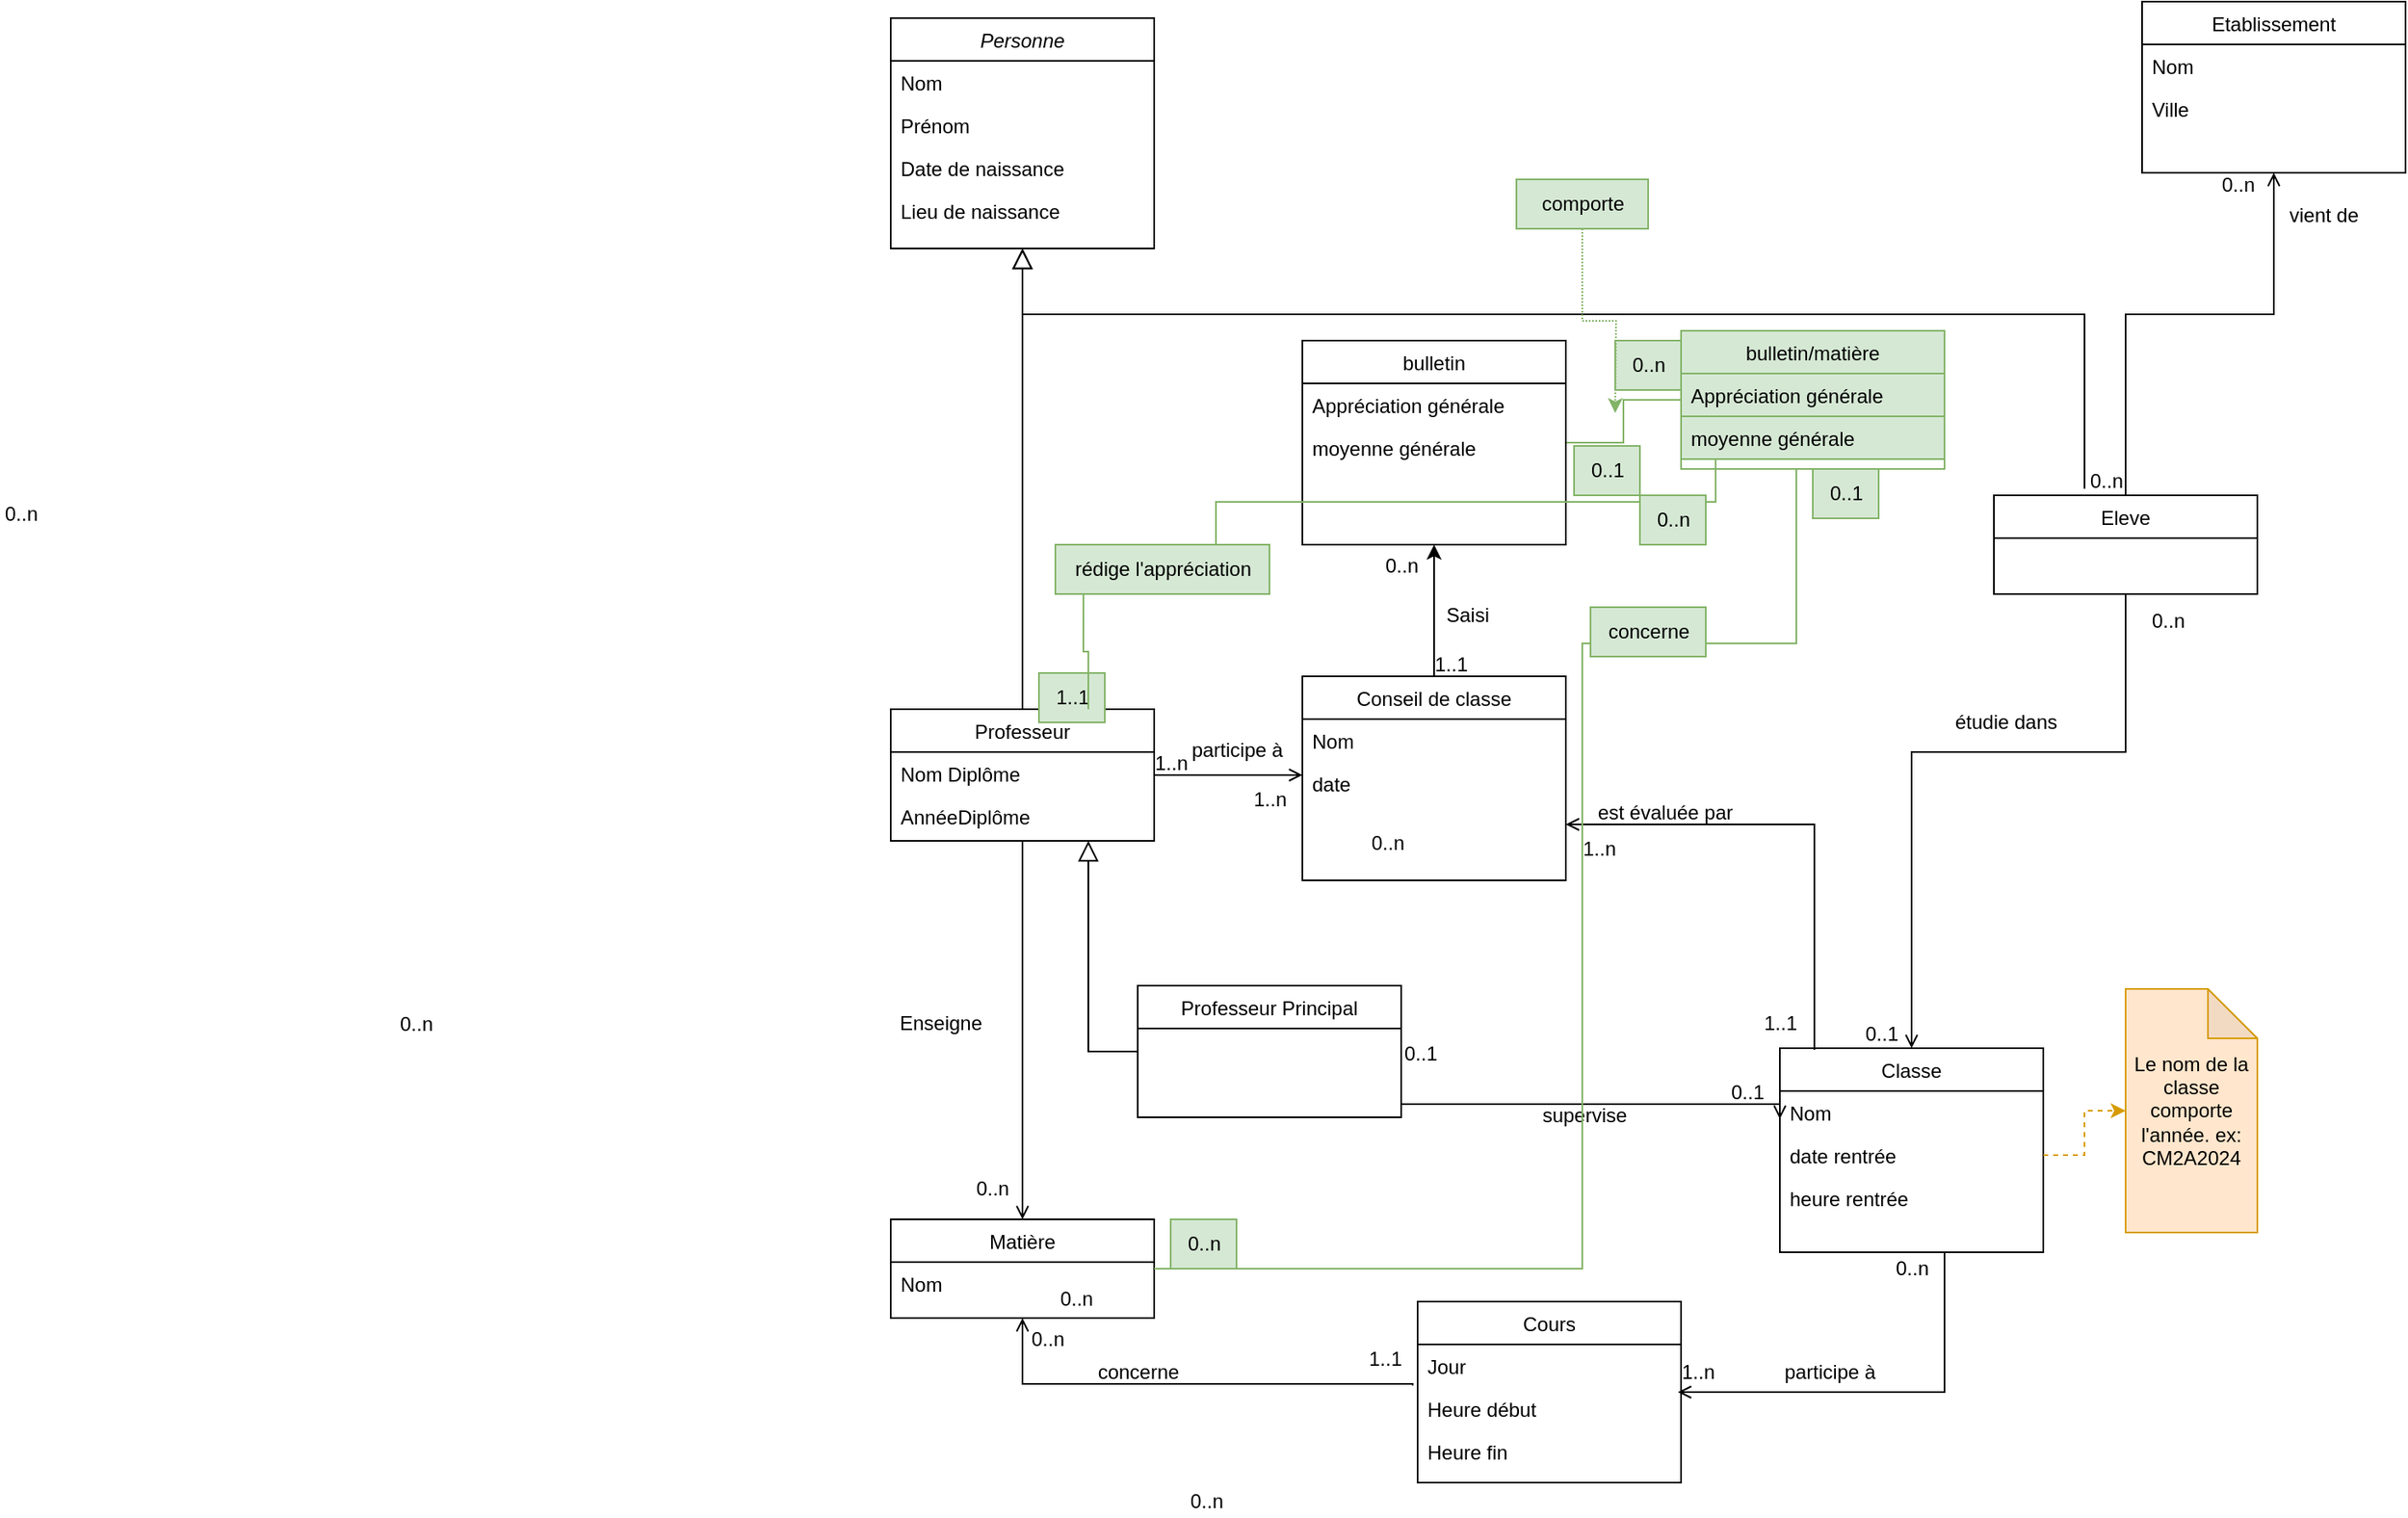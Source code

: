 <mxfile version="24.4.9" type="github">
  <diagram id="C5RBs43oDa-KdzZeNtuy" name="Page-1">
    <mxGraphModel dx="3088" dy="1887" grid="1" gridSize="10" guides="1" tooltips="1" connect="1" arrows="1" fold="1" page="1" pageScale="1" pageWidth="827" pageHeight="1169" math="0" shadow="0">
      <root>
        <mxCell id="WIyWlLk6GJQsqaUBKTNV-0" />
        <mxCell id="WIyWlLk6GJQsqaUBKTNV-1" parent="WIyWlLk6GJQsqaUBKTNV-0" />
        <mxCell id="zkfFHV4jXpPFQw0GAbJ--0" value="Personne" style="swimlane;fontStyle=2;align=center;verticalAlign=top;childLayout=stackLayout;horizontal=1;startSize=26;horizontalStack=0;resizeParent=1;resizeLast=0;collapsible=1;marginBottom=0;rounded=0;shadow=0;strokeWidth=1;" parent="WIyWlLk6GJQsqaUBKTNV-1" vertex="1">
          <mxGeometry x="-390" y="-100" width="160" height="140" as="geometry">
            <mxRectangle x="230" y="140" width="160" height="26" as="alternateBounds" />
          </mxGeometry>
        </mxCell>
        <mxCell id="zkfFHV4jXpPFQw0GAbJ--1" value="Nom" style="text;align=left;verticalAlign=top;spacingLeft=4;spacingRight=4;overflow=hidden;rotatable=0;points=[[0,0.5],[1,0.5]];portConstraint=eastwest;" parent="zkfFHV4jXpPFQw0GAbJ--0" vertex="1">
          <mxGeometry y="26" width="160" height="26" as="geometry" />
        </mxCell>
        <mxCell id="zkfFHV4jXpPFQw0GAbJ--2" value="Prénom" style="text;align=left;verticalAlign=top;spacingLeft=4;spacingRight=4;overflow=hidden;rotatable=0;points=[[0,0.5],[1,0.5]];portConstraint=eastwest;rounded=0;shadow=0;html=0;" parent="zkfFHV4jXpPFQw0GAbJ--0" vertex="1">
          <mxGeometry y="52" width="160" height="26" as="geometry" />
        </mxCell>
        <mxCell id="zkfFHV4jXpPFQw0GAbJ--3" value="Date de naissance" style="text;align=left;verticalAlign=top;spacingLeft=4;spacingRight=4;overflow=hidden;rotatable=0;points=[[0,0.5],[1,0.5]];portConstraint=eastwest;rounded=0;shadow=0;html=0;" parent="zkfFHV4jXpPFQw0GAbJ--0" vertex="1">
          <mxGeometry y="78" width="160" height="26" as="geometry" />
        </mxCell>
        <mxCell id="alwf_3piKCEME6LCT37Y-0" value="Lieu de naissance" style="text;align=left;verticalAlign=top;spacingLeft=4;spacingRight=4;overflow=hidden;rotatable=0;points=[[0,0.5],[1,0.5]];portConstraint=eastwest;rounded=0;shadow=0;html=0;" vertex="1" parent="zkfFHV4jXpPFQw0GAbJ--0">
          <mxGeometry y="104" width="160" height="26" as="geometry" />
        </mxCell>
        <mxCell id="zkfFHV4jXpPFQw0GAbJ--6" value="Eleve" style="swimlane;fontStyle=0;align=center;verticalAlign=top;childLayout=stackLayout;horizontal=1;startSize=26;horizontalStack=0;resizeParent=1;resizeLast=0;collapsible=1;marginBottom=0;rounded=0;shadow=0;strokeWidth=1;" parent="WIyWlLk6GJQsqaUBKTNV-1" vertex="1">
          <mxGeometry x="280" y="190" width="160" height="60" as="geometry">
            <mxRectangle x="130" y="380" width="160" height="26" as="alternateBounds" />
          </mxGeometry>
        </mxCell>
        <mxCell id="zkfFHV4jXpPFQw0GAbJ--12" value="" style="endArrow=block;endSize=10;endFill=0;shadow=0;strokeWidth=1;rounded=0;curved=0;edgeStyle=elbowEdgeStyle;elbow=vertical;exitX=0.344;exitY=-0.067;exitDx=0;exitDy=0;entryX=0.5;entryY=1;entryDx=0;entryDy=0;exitPerimeter=0;" parent="WIyWlLk6GJQsqaUBKTNV-1" source="zkfFHV4jXpPFQw0GAbJ--6" target="zkfFHV4jXpPFQw0GAbJ--0" edge="1">
          <mxGeometry width="160" relative="1" as="geometry">
            <mxPoint x="370" y="190" as="sourcePoint" />
            <mxPoint x="-140" y="-60" as="targetPoint" />
            <Array as="points">
              <mxPoint x="50" y="80" />
              <mxPoint x="20" y="200" />
            </Array>
          </mxGeometry>
        </mxCell>
        <mxCell id="zkfFHV4jXpPFQw0GAbJ--13" value="Professeur" style="swimlane;fontStyle=0;align=center;verticalAlign=top;childLayout=stackLayout;horizontal=1;startSize=26;horizontalStack=0;resizeParent=1;resizeLast=0;collapsible=1;marginBottom=0;rounded=0;shadow=0;strokeWidth=1;" parent="WIyWlLk6GJQsqaUBKTNV-1" vertex="1">
          <mxGeometry x="-390" y="320" width="160" height="80" as="geometry">
            <mxRectangle x="340" y="380" width="170" height="26" as="alternateBounds" />
          </mxGeometry>
        </mxCell>
        <mxCell id="zkfFHV4jXpPFQw0GAbJ--14" value="Nom Diplôme" style="text;align=left;verticalAlign=top;spacingLeft=4;spacingRight=4;overflow=hidden;rotatable=0;points=[[0,0.5],[1,0.5]];portConstraint=eastwest;" parent="zkfFHV4jXpPFQw0GAbJ--13" vertex="1">
          <mxGeometry y="26" width="160" height="26" as="geometry" />
        </mxCell>
        <mxCell id="alwf_3piKCEME6LCT37Y-14" value="AnnéeDiplôme" style="text;align=left;verticalAlign=top;spacingLeft=4;spacingRight=4;overflow=hidden;rotatable=0;points=[[0,0.5],[1,0.5]];portConstraint=eastwest;" vertex="1" parent="zkfFHV4jXpPFQw0GAbJ--13">
          <mxGeometry y="52" width="160" height="26" as="geometry" />
        </mxCell>
        <mxCell id="zkfFHV4jXpPFQw0GAbJ--16" value="" style="endArrow=block;endSize=10;endFill=0;shadow=0;strokeWidth=1;rounded=0;curved=0;edgeStyle=elbowEdgeStyle;elbow=vertical;" parent="WIyWlLk6GJQsqaUBKTNV-1" source="zkfFHV4jXpPFQw0GAbJ--13" target="zkfFHV4jXpPFQw0GAbJ--0" edge="1">
          <mxGeometry width="160" relative="1" as="geometry">
            <mxPoint x="485" y="343" as="sourcePoint" />
            <mxPoint x="585" y="241" as="targetPoint" />
          </mxGeometry>
        </mxCell>
        <mxCell id="zkfFHV4jXpPFQw0GAbJ--26" value="" style="endArrow=open;shadow=0;strokeWidth=1;rounded=0;curved=0;endFill=1;edgeStyle=elbowEdgeStyle;elbow=vertical;exitX=0.5;exitY=0;exitDx=0;exitDy=0;entryX=0.5;entryY=1;entryDx=0;entryDy=0;" parent="WIyWlLk6GJQsqaUBKTNV-1" source="zkfFHV4jXpPFQw0GAbJ--6" target="alwf_3piKCEME6LCT37Y-2" edge="1">
          <mxGeometry x="0.5" y="41" relative="1" as="geometry">
            <mxPoint x="125" y="200" as="sourcePoint" />
            <mxPoint x="115" y="124" as="targetPoint" />
            <mxPoint x="-40" y="32" as="offset" />
            <Array as="points">
              <mxPoint x="450" y="80" />
            </Array>
          </mxGeometry>
        </mxCell>
        <mxCell id="alwf_3piKCEME6LCT37Y-2" value="Etablissement" style="swimlane;fontStyle=0;align=center;verticalAlign=top;childLayout=stackLayout;horizontal=1;startSize=26;horizontalStack=0;resizeParent=1;resizeLast=0;collapsible=1;marginBottom=0;rounded=0;shadow=0;strokeWidth=1;" vertex="1" parent="WIyWlLk6GJQsqaUBKTNV-1">
          <mxGeometry x="370" y="-110" width="160" height="104" as="geometry">
            <mxRectangle x="550" y="140" width="160" height="26" as="alternateBounds" />
          </mxGeometry>
        </mxCell>
        <mxCell id="alwf_3piKCEME6LCT37Y-3" value="Nom" style="text;align=left;verticalAlign=top;spacingLeft=4;spacingRight=4;overflow=hidden;rotatable=0;points=[[0,0.5],[1,0.5]];portConstraint=eastwest;" vertex="1" parent="alwf_3piKCEME6LCT37Y-2">
          <mxGeometry y="26" width="160" height="26" as="geometry" />
        </mxCell>
        <mxCell id="alwf_3piKCEME6LCT37Y-4" value="Ville" style="text;align=left;verticalAlign=top;spacingLeft=4;spacingRight=4;overflow=hidden;rotatable=0;points=[[0,0.5],[1,0.5]];portConstraint=eastwest;rounded=0;shadow=0;html=0;" vertex="1" parent="alwf_3piKCEME6LCT37Y-2">
          <mxGeometry y="52" width="160" height="26" as="geometry" />
        </mxCell>
        <mxCell id="alwf_3piKCEME6LCT37Y-15" value="Matière" style="swimlane;fontStyle=0;align=center;verticalAlign=top;childLayout=stackLayout;horizontal=1;startSize=26;horizontalStack=0;resizeParent=1;resizeLast=0;collapsible=1;marginBottom=0;rounded=0;shadow=0;strokeWidth=1;" vertex="1" parent="WIyWlLk6GJQsqaUBKTNV-1">
          <mxGeometry x="-390" y="630" width="160" height="60" as="geometry">
            <mxRectangle x="550" y="140" width="160" height="26" as="alternateBounds" />
          </mxGeometry>
        </mxCell>
        <mxCell id="alwf_3piKCEME6LCT37Y-16" value="Nom" style="text;align=left;verticalAlign=top;spacingLeft=4;spacingRight=4;overflow=hidden;rotatable=0;points=[[0,0.5],[1,0.5]];portConstraint=eastwest;" vertex="1" parent="alwf_3piKCEME6LCT37Y-15">
          <mxGeometry y="26" width="160" height="26" as="geometry" />
        </mxCell>
        <mxCell id="alwf_3piKCEME6LCT37Y-19" value="" style="endArrow=open;shadow=0;strokeWidth=1;rounded=0;curved=0;endFill=1;edgeStyle=elbowEdgeStyle;elbow=vertical;exitX=0.5;exitY=1;exitDx=0;exitDy=0;entryX=0.5;entryY=0;entryDx=0;entryDy=0;" edge="1" parent="WIyWlLk6GJQsqaUBKTNV-1" source="zkfFHV4jXpPFQw0GAbJ--13" target="alwf_3piKCEME6LCT37Y-15">
          <mxGeometry x="0.5" y="41" relative="1" as="geometry">
            <mxPoint x="620" y="370" as="sourcePoint" />
            <mxPoint x="480" y="370" as="targetPoint" />
            <mxPoint x="-40" y="32" as="offset" />
            <Array as="points" />
          </mxGeometry>
        </mxCell>
        <mxCell id="alwf_3piKCEME6LCT37Y-20" value="0..n" style="resizable=0;align=left;verticalAlign=bottom;labelBackgroundColor=none;fontSize=12;" connectable="0" vertex="1" parent="alwf_3piKCEME6LCT37Y-19">
          <mxGeometry x="-1" relative="1" as="geometry">
            <mxPoint x="-620" y="-190" as="offset" />
          </mxGeometry>
        </mxCell>
        <mxCell id="alwf_3piKCEME6LCT37Y-21" value="0..n" style="resizable=0;align=right;verticalAlign=bottom;labelBackgroundColor=none;fontSize=12;" connectable="0" vertex="1" parent="alwf_3piKCEME6LCT37Y-19">
          <mxGeometry x="1" relative="1" as="geometry">
            <mxPoint x="750" y="-620" as="offset" />
          </mxGeometry>
        </mxCell>
        <mxCell id="alwf_3piKCEME6LCT37Y-22" value="vient de" style="text;html=1;resizable=0;points=[];;align=center;verticalAlign=middle;labelBackgroundColor=none;rounded=0;shadow=0;strokeWidth=1;fontSize=12;" vertex="1" connectable="0" parent="alwf_3piKCEME6LCT37Y-19">
          <mxGeometry x="0.5" y="49" relative="1" as="geometry">
            <mxPoint x="741" y="-553" as="offset" />
          </mxGeometry>
        </mxCell>
        <mxCell id="alwf_3piKCEME6LCT37Y-24" value="Professeur Principal" style="swimlane;fontStyle=0;align=center;verticalAlign=top;childLayout=stackLayout;horizontal=1;startSize=26;horizontalStack=0;resizeParent=1;resizeLast=0;collapsible=1;marginBottom=0;rounded=0;shadow=0;strokeWidth=1;" vertex="1" parent="WIyWlLk6GJQsqaUBKTNV-1">
          <mxGeometry x="-240" y="488" width="160" height="80" as="geometry">
            <mxRectangle x="340" y="380" width="170" height="26" as="alternateBounds" />
          </mxGeometry>
        </mxCell>
        <mxCell id="alwf_3piKCEME6LCT37Y-27" value="" style="endArrow=block;endSize=10;endFill=0;shadow=0;strokeWidth=1;rounded=0;curved=0;edgeStyle=elbowEdgeStyle;elbow=vertical;entryX=0.75;entryY=1;entryDx=0;entryDy=0;exitX=0;exitY=0.5;exitDx=0;exitDy=0;" edge="1" parent="WIyWlLk6GJQsqaUBKTNV-1" source="alwf_3piKCEME6LCT37Y-24" target="zkfFHV4jXpPFQw0GAbJ--13">
          <mxGeometry width="160" relative="1" as="geometry">
            <mxPoint x="520" y="370" as="sourcePoint" />
            <mxPoint x="520" y="320" as="targetPoint" />
            <Array as="points">
              <mxPoint x="-260" y="528" />
            </Array>
          </mxGeometry>
        </mxCell>
        <mxCell id="alwf_3piKCEME6LCT37Y-31" value="Classe" style="swimlane;fontStyle=0;align=center;verticalAlign=top;childLayout=stackLayout;horizontal=1;startSize=26;horizontalStack=0;resizeParent=1;resizeLast=0;collapsible=1;marginBottom=0;rounded=0;shadow=0;strokeWidth=1;" vertex="1" parent="WIyWlLk6GJQsqaUBKTNV-1">
          <mxGeometry x="150" y="526" width="160" height="124" as="geometry">
            <mxRectangle x="340" y="380" width="170" height="26" as="alternateBounds" />
          </mxGeometry>
        </mxCell>
        <mxCell id="alwf_3piKCEME6LCT37Y-59" value="Nom" style="text;align=left;verticalAlign=top;spacingLeft=4;spacingRight=4;overflow=hidden;rotatable=0;points=[[0,0.5],[1,0.5]];portConstraint=eastwest;" vertex="1" parent="alwf_3piKCEME6LCT37Y-31">
          <mxGeometry y="26" width="160" height="26" as="geometry" />
        </mxCell>
        <mxCell id="alwf_3piKCEME6LCT37Y-60" value="date rentrée" style="text;align=left;verticalAlign=top;spacingLeft=4;spacingRight=4;overflow=hidden;rotatable=0;points=[[0,0.5],[1,0.5]];portConstraint=eastwest;" vertex="1" parent="alwf_3piKCEME6LCT37Y-31">
          <mxGeometry y="52" width="160" height="26" as="geometry" />
        </mxCell>
        <mxCell id="alwf_3piKCEME6LCT37Y-61" value="heure rentrée" style="text;align=left;verticalAlign=top;spacingLeft=4;spacingRight=4;overflow=hidden;rotatable=0;points=[[0,0.5],[1,0.5]];portConstraint=eastwest;" vertex="1" parent="alwf_3piKCEME6LCT37Y-31">
          <mxGeometry y="78" width="160" height="26" as="geometry" />
        </mxCell>
        <mxCell id="alwf_3piKCEME6LCT37Y-32" value="" style="endArrow=open;shadow=0;strokeWidth=1;rounded=0;curved=0;endFill=1;edgeStyle=elbowEdgeStyle;elbow=vertical;exitX=0.5;exitY=1;exitDx=0;exitDy=0;entryX=0.5;entryY=0;entryDx=0;entryDy=0;" edge="1" parent="WIyWlLk6GJQsqaUBKTNV-1" source="zkfFHV4jXpPFQw0GAbJ--6" target="alwf_3piKCEME6LCT37Y-31">
          <mxGeometry x="0.5" y="41" relative="1" as="geometry">
            <mxPoint x="110" y="386" as="sourcePoint" />
            <mxPoint x="257.04" y="349.01" as="targetPoint" />
            <mxPoint x="-40" y="32" as="offset" />
            <Array as="points">
              <mxPoint x="150" y="346" />
            </Array>
          </mxGeometry>
        </mxCell>
        <mxCell id="alwf_3piKCEME6LCT37Y-33" value="0..n" style="resizable=0;align=left;verticalAlign=bottom;labelBackgroundColor=none;fontSize=12;" connectable="0" vertex="1" parent="alwf_3piKCEME6LCT37Y-32">
          <mxGeometry x="-1" relative="1" as="geometry">
            <mxPoint x="-460" y="160" as="offset" />
          </mxGeometry>
        </mxCell>
        <mxCell id="alwf_3piKCEME6LCT37Y-36" value="0..n" style="resizable=0;align=left;verticalAlign=bottom;labelBackgroundColor=none;fontSize=12;" connectable="0" vertex="1" parent="WIyWlLk6GJQsqaUBKTNV-1">
          <mxGeometry x="380" y="-40" as="geometry">
            <mxPoint x="-6" y="315" as="offset" />
          </mxGeometry>
        </mxCell>
        <mxCell id="alwf_3piKCEME6LCT37Y-37" value="0..1" style="resizable=0;align=left;verticalAlign=bottom;labelBackgroundColor=none;fontSize=12;" connectable="0" vertex="1" parent="WIyWlLk6GJQsqaUBKTNV-1">
          <mxGeometry x="-80" y="538" as="geometry" />
        </mxCell>
        <mxCell id="alwf_3piKCEME6LCT37Y-38" value="" style="endArrow=open;shadow=0;strokeWidth=1;rounded=0;curved=0;endFill=1;edgeStyle=elbowEdgeStyle;elbow=vertical;entryX=0;entryY=0.653;entryDx=0;entryDy=0;entryPerimeter=0;" edge="1" parent="WIyWlLk6GJQsqaUBKTNV-1" target="alwf_3piKCEME6LCT37Y-59">
          <mxGeometry x="0.5" y="41" relative="1" as="geometry">
            <mxPoint x="-80" y="540" as="sourcePoint" />
            <mxPoint x="190" y="650" as="targetPoint" />
            <mxPoint x="-40" y="32" as="offset" />
            <Array as="points">
              <mxPoint x="30" y="560" />
              <mxPoint x="80" y="566" />
            </Array>
          </mxGeometry>
        </mxCell>
        <mxCell id="alwf_3piKCEME6LCT37Y-42" value="0..1" style="resizable=0;align=left;verticalAlign=bottom;labelBackgroundColor=none;fontSize=12;" connectable="0" vertex="1" parent="WIyWlLk6GJQsqaUBKTNV-1">
          <mxGeometry x="200" y="526" as="geometry" />
        </mxCell>
        <mxCell id="alwf_3piKCEME6LCT37Y-43" value="étudie dans" style="text;html=1;resizable=0;points=[];;align=center;verticalAlign=middle;labelBackgroundColor=none;rounded=0;shadow=0;strokeWidth=1;fontSize=12;" vertex="1" connectable="0" parent="WIyWlLk6GJQsqaUBKTNV-1">
          <mxGeometry x="280" y="330" as="geometry">
            <mxPoint x="7" y="-2" as="offset" />
          </mxGeometry>
        </mxCell>
        <mxCell id="alwf_3piKCEME6LCT37Y-44" value="supervise" style="text;html=1;resizable=0;points=[];;align=center;verticalAlign=middle;labelBackgroundColor=none;rounded=0;shadow=0;strokeWidth=1;fontSize=12;rotation=0;" vertex="1" connectable="0" parent="WIyWlLk6GJQsqaUBKTNV-1">
          <mxGeometry x="110" y="528" as="geometry">
            <mxPoint x="-79" y="39" as="offset" />
          </mxGeometry>
        </mxCell>
        <mxCell id="alwf_3piKCEME6LCT37Y-46" value="0..1" style="text;html=1;align=center;verticalAlign=middle;resizable=0;points=[];autosize=1;strokeColor=none;fillColor=none;" vertex="1" parent="WIyWlLk6GJQsqaUBKTNV-1">
          <mxGeometry x="110" y="538" width="40" height="30" as="geometry" />
        </mxCell>
        <mxCell id="alwf_3piKCEME6LCT37Y-47" value="Enseigne" style="text;html=1;align=center;verticalAlign=middle;resizable=0;points=[];autosize=1;strokeColor=none;fillColor=none;" vertex="1" parent="WIyWlLk6GJQsqaUBKTNV-1">
          <mxGeometry x="-400" y="496" width="80" height="30" as="geometry" />
        </mxCell>
        <mxCell id="alwf_3piKCEME6LCT37Y-49" value="Cours" style="swimlane;fontStyle=0;align=center;verticalAlign=top;childLayout=stackLayout;horizontal=1;startSize=26;horizontalStack=0;resizeParent=1;resizeLast=0;collapsible=1;marginBottom=0;rounded=0;shadow=0;strokeWidth=1;" vertex="1" parent="WIyWlLk6GJQsqaUBKTNV-1">
          <mxGeometry x="-70" y="680" width="160" height="110" as="geometry">
            <mxRectangle x="340" y="380" width="170" height="26" as="alternateBounds" />
          </mxGeometry>
        </mxCell>
        <mxCell id="alwf_3piKCEME6LCT37Y-50" value="Jour" style="text;align=left;verticalAlign=top;spacingLeft=4;spacingRight=4;overflow=hidden;rotatable=0;points=[[0,0.5],[1,0.5]];portConstraint=eastwest;" vertex="1" parent="alwf_3piKCEME6LCT37Y-49">
          <mxGeometry y="26" width="160" height="26" as="geometry" />
        </mxCell>
        <mxCell id="alwf_3piKCEME6LCT37Y-57" value="Heure début" style="text;align=left;verticalAlign=top;spacingLeft=4;spacingRight=4;overflow=hidden;rotatable=0;points=[[0,0.5],[1,0.5]];portConstraint=eastwest;" vertex="1" parent="alwf_3piKCEME6LCT37Y-49">
          <mxGeometry y="52" width="160" height="26" as="geometry" />
        </mxCell>
        <mxCell id="alwf_3piKCEME6LCT37Y-58" value="Heure fin" style="text;align=left;verticalAlign=top;spacingLeft=4;spacingRight=4;overflow=hidden;rotatable=0;points=[[0,0.5],[1,0.5]];portConstraint=eastwest;" vertex="1" parent="alwf_3piKCEME6LCT37Y-49">
          <mxGeometry y="78" width="160" height="26" as="geometry" />
        </mxCell>
        <mxCell id="alwf_3piKCEME6LCT37Y-51" value="" style="endArrow=open;shadow=0;strokeWidth=1;rounded=0;curved=0;endFill=1;edgeStyle=elbowEdgeStyle;elbow=vertical;exitX=-0.019;exitY=0.962;exitDx=0;exitDy=0;entryX=0.5;entryY=1;entryDx=0;entryDy=0;exitPerimeter=0;" edge="1" parent="WIyWlLk6GJQsqaUBKTNV-1" source="alwf_3piKCEME6LCT37Y-50" target="alwf_3piKCEME6LCT37Y-15">
          <mxGeometry x="0.5" y="41" relative="1" as="geometry">
            <mxPoint x="-300" y="410" as="sourcePoint" />
            <mxPoint x="-300" y="640" as="targetPoint" />
            <mxPoint x="-40" y="32" as="offset" />
            <Array as="points">
              <mxPoint x="-200" y="730" />
            </Array>
          </mxGeometry>
        </mxCell>
        <mxCell id="alwf_3piKCEME6LCT37Y-52" value="0..n" style="resizable=0;align=left;verticalAlign=bottom;labelBackgroundColor=none;fontSize=12;" connectable="0" vertex="1" parent="alwf_3piKCEME6LCT37Y-51">
          <mxGeometry x="-1" relative="1" as="geometry">
            <mxPoint x="-267" y="-111" as="offset" />
          </mxGeometry>
        </mxCell>
        <mxCell id="alwf_3piKCEME6LCT37Y-53" value="0..n" style="resizable=0;align=right;verticalAlign=bottom;labelBackgroundColor=none;fontSize=12;" connectable="0" vertex="1" parent="alwf_3piKCEME6LCT37Y-51">
          <mxGeometry x="1" relative="1" as="geometry">
            <mxPoint x="670" y="-500" as="offset" />
          </mxGeometry>
        </mxCell>
        <mxCell id="alwf_3piKCEME6LCT37Y-55" value="1..1" style="text;html=1;align=center;verticalAlign=middle;resizable=0;points=[];autosize=1;strokeColor=none;fillColor=none;" vertex="1" parent="WIyWlLk6GJQsqaUBKTNV-1">
          <mxGeometry x="-110" y="700" width="40" height="30" as="geometry" />
        </mxCell>
        <mxCell id="alwf_3piKCEME6LCT37Y-56" value="0..n" style="text;html=1;align=center;verticalAlign=middle;resizable=0;points=[];autosize=1;strokeColor=none;fillColor=none;" vertex="1" parent="WIyWlLk6GJQsqaUBKTNV-1">
          <mxGeometry x="-315" y="688" width="40" height="30" as="geometry" />
        </mxCell>
        <mxCell id="alwf_3piKCEME6LCT37Y-63" value="concerne" style="text;html=1;align=center;verticalAlign=middle;resizable=0;points=[];autosize=1;strokeColor=none;fillColor=none;" vertex="1" parent="WIyWlLk6GJQsqaUBKTNV-1">
          <mxGeometry x="-275" y="708" width="70" height="30" as="geometry" />
        </mxCell>
        <mxCell id="alwf_3piKCEME6LCT37Y-68" value="" style="endArrow=open;shadow=0;strokeWidth=1;rounded=0;curved=0;endFill=1;edgeStyle=elbowEdgeStyle;elbow=vertical;exitX=0.5;exitY=1;exitDx=0;exitDy=0;entryX=0.988;entryY=1.115;entryDx=0;entryDy=0;entryPerimeter=0;" edge="1" parent="WIyWlLk6GJQsqaUBKTNV-1" target="alwf_3piKCEME6LCT37Y-50">
          <mxGeometry x="0.5" y="41" relative="1" as="geometry">
            <mxPoint x="250" y="650" as="sourcePoint" />
            <mxPoint x="100" y="745" as="targetPoint" />
            <mxPoint x="-40" y="32" as="offset" />
            <Array as="points">
              <mxPoint x="140" y="735" />
              <mxPoint x="280" y="736" />
            </Array>
          </mxGeometry>
        </mxCell>
        <mxCell id="alwf_3piKCEME6LCT37Y-69" value="0..n" style="resizable=0;align=left;verticalAlign=bottom;labelBackgroundColor=none;fontSize=12;" connectable="0" vertex="1" parent="alwf_3piKCEME6LCT37Y-68">
          <mxGeometry x="-1" relative="1" as="geometry">
            <mxPoint x="-460" y="160" as="offset" />
          </mxGeometry>
        </mxCell>
        <mxCell id="alwf_3piKCEME6LCT37Y-70" value="0..n" style="text;html=1;align=center;verticalAlign=middle;resizable=0;points=[];autosize=1;strokeColor=none;fillColor=none;" vertex="1" parent="WIyWlLk6GJQsqaUBKTNV-1">
          <mxGeometry x="210" y="645" width="40" height="30" as="geometry" />
        </mxCell>
        <mxCell id="alwf_3piKCEME6LCT37Y-71" value="1..n" style="text;html=1;align=center;verticalAlign=middle;resizable=0;points=[];autosize=1;strokeColor=none;fillColor=none;" vertex="1" parent="WIyWlLk6GJQsqaUBKTNV-1">
          <mxGeometry x="80" y="708" width="40" height="30" as="geometry" />
        </mxCell>
        <mxCell id="alwf_3piKCEME6LCT37Y-72" value="participe à" style="text;html=1;align=center;verticalAlign=middle;resizable=0;points=[];autosize=1;strokeColor=none;fillColor=none;" vertex="1" parent="WIyWlLk6GJQsqaUBKTNV-1">
          <mxGeometry x="140" y="708" width="80" height="30" as="geometry" />
        </mxCell>
        <mxCell id="alwf_3piKCEME6LCT37Y-93" value="" style="edgeStyle=orthogonalEdgeStyle;rounded=0;orthogonalLoop=1;jettySize=auto;html=1;" edge="1" parent="WIyWlLk6GJQsqaUBKTNV-1" source="alwf_3piKCEME6LCT37Y-73" target="alwf_3piKCEME6LCT37Y-90">
          <mxGeometry relative="1" as="geometry" />
        </mxCell>
        <mxCell id="alwf_3piKCEME6LCT37Y-73" value="Conseil de classe" style="swimlane;fontStyle=0;align=center;verticalAlign=top;childLayout=stackLayout;horizontal=1;startSize=26;horizontalStack=0;resizeParent=1;resizeLast=0;collapsible=1;marginBottom=0;rounded=0;shadow=0;strokeWidth=1;" vertex="1" parent="WIyWlLk6GJQsqaUBKTNV-1">
          <mxGeometry x="-140" y="300" width="160" height="124" as="geometry">
            <mxRectangle x="340" y="380" width="170" height="26" as="alternateBounds" />
          </mxGeometry>
        </mxCell>
        <mxCell id="alwf_3piKCEME6LCT37Y-75" value="Nom" style="text;align=left;verticalAlign=top;spacingLeft=4;spacingRight=4;overflow=hidden;rotatable=0;points=[[0,0.5],[1,0.5]];portConstraint=eastwest;" vertex="1" parent="alwf_3piKCEME6LCT37Y-73">
          <mxGeometry y="26" width="160" height="26" as="geometry" />
        </mxCell>
        <mxCell id="alwf_3piKCEME6LCT37Y-81" value="date" style="text;align=left;verticalAlign=top;spacingLeft=4;spacingRight=4;overflow=hidden;rotatable=0;points=[[0,0.5],[1,0.5]];portConstraint=eastwest;" vertex="1" parent="alwf_3piKCEME6LCT37Y-73">
          <mxGeometry y="52" width="160" height="26" as="geometry" />
        </mxCell>
        <mxCell id="alwf_3piKCEME6LCT37Y-77" value="" style="endArrow=open;shadow=0;strokeWidth=1;rounded=0;curved=0;endFill=1;edgeStyle=elbowEdgeStyle;elbow=vertical;exitX=0.131;exitY=0.008;exitDx=0;exitDy=0;exitPerimeter=0;" edge="1" parent="WIyWlLk6GJQsqaUBKTNV-1" source="alwf_3piKCEME6LCT37Y-31">
          <mxGeometry x="0.5" y="41" relative="1" as="geometry">
            <mxPoint x="260" y="660" as="sourcePoint" />
            <mxPoint x="20" y="390" as="targetPoint" />
            <mxPoint x="-40" y="32" as="offset" />
            <Array as="points">
              <mxPoint x="110" y="390" />
              <mxPoint x="290" y="746" />
            </Array>
          </mxGeometry>
        </mxCell>
        <mxCell id="alwf_3piKCEME6LCT37Y-78" value="0..n" style="resizable=0;align=left;verticalAlign=bottom;labelBackgroundColor=none;fontSize=12;" connectable="0" vertex="1" parent="alwf_3piKCEME6LCT37Y-77">
          <mxGeometry x="-1" relative="1" as="geometry">
            <mxPoint x="-460" y="160" as="offset" />
          </mxGeometry>
        </mxCell>
        <mxCell id="alwf_3piKCEME6LCT37Y-79" value="1..1" style="text;html=1;align=center;verticalAlign=middle;resizable=0;points=[];autosize=1;strokeColor=none;fillColor=none;" vertex="1" parent="WIyWlLk6GJQsqaUBKTNV-1">
          <mxGeometry x="130" y="496" width="40" height="30" as="geometry" />
        </mxCell>
        <mxCell id="alwf_3piKCEME6LCT37Y-80" value="1..n" style="text;html=1;align=center;verticalAlign=middle;resizable=0;points=[];autosize=1;strokeColor=none;fillColor=none;" vertex="1" parent="WIyWlLk6GJQsqaUBKTNV-1">
          <mxGeometry x="20" y="390" width="40" height="30" as="geometry" />
        </mxCell>
        <mxCell id="alwf_3piKCEME6LCT37Y-82" value="est évaluée par" style="text;html=1;align=center;verticalAlign=middle;resizable=0;points=[];autosize=1;strokeColor=none;fillColor=none;" vertex="1" parent="WIyWlLk6GJQsqaUBKTNV-1">
          <mxGeometry x="25" y="368" width="110" height="30" as="geometry" />
        </mxCell>
        <mxCell id="alwf_3piKCEME6LCT37Y-83" value="" style="endArrow=open;shadow=0;strokeWidth=1;rounded=0;curved=0;endFill=1;edgeStyle=elbowEdgeStyle;elbow=vertical;exitX=1;exitY=0.5;exitDx=0;exitDy=0;" edge="1" parent="WIyWlLk6GJQsqaUBKTNV-1" source="zkfFHV4jXpPFQw0GAbJ--13">
          <mxGeometry x="0.5" y="41" relative="1" as="geometry">
            <mxPoint x="-199" y="390" as="sourcePoint" />
            <mxPoint x="-140" y="360" as="targetPoint" />
            <mxPoint x="-40" y="32" as="offset" />
            <Array as="points">
              <mxPoint x="-180" y="360" />
              <mxPoint x="-80" y="609" />
            </Array>
          </mxGeometry>
        </mxCell>
        <mxCell id="alwf_3piKCEME6LCT37Y-84" value="0..n" style="resizable=0;align=left;verticalAlign=bottom;labelBackgroundColor=none;fontSize=12;" connectable="0" vertex="1" parent="alwf_3piKCEME6LCT37Y-83">
          <mxGeometry x="-1" relative="1" as="geometry">
            <mxPoint x="-460" y="160" as="offset" />
          </mxGeometry>
        </mxCell>
        <mxCell id="alwf_3piKCEME6LCT37Y-85" value="1..n" style="text;html=1;align=center;verticalAlign=middle;resizable=0;points=[];autosize=1;strokeColor=none;fillColor=none;" vertex="1" parent="WIyWlLk6GJQsqaUBKTNV-1">
          <mxGeometry x="-240" y="338" width="40" height="30" as="geometry" />
        </mxCell>
        <mxCell id="alwf_3piKCEME6LCT37Y-86" value="1..n" style="text;html=1;align=center;verticalAlign=middle;resizable=0;points=[];autosize=1;strokeColor=none;fillColor=none;" vertex="1" parent="WIyWlLk6GJQsqaUBKTNV-1">
          <mxGeometry x="-180" y="360" width="40" height="30" as="geometry" />
        </mxCell>
        <mxCell id="alwf_3piKCEME6LCT37Y-88" value="participe à" style="text;html=1;align=center;verticalAlign=middle;resizable=0;points=[];autosize=1;strokeColor=none;fillColor=none;" vertex="1" parent="WIyWlLk6GJQsqaUBKTNV-1">
          <mxGeometry x="-220" y="330" width="80" height="30" as="geometry" />
        </mxCell>
        <mxCell id="alwf_3piKCEME6LCT37Y-104" value="" style="edgeStyle=orthogonalEdgeStyle;rounded=0;orthogonalLoop=1;jettySize=auto;html=1;fillColor=#d5e8d4;strokeColor=#82b366;endArrow=none;endFill=0;" edge="1" parent="WIyWlLk6GJQsqaUBKTNV-1" source="alwf_3piKCEME6LCT37Y-90" target="alwf_3piKCEME6LCT37Y-101">
          <mxGeometry relative="1" as="geometry" />
        </mxCell>
        <mxCell id="alwf_3piKCEME6LCT37Y-90" value="bulletin" style="swimlane;fontStyle=0;align=center;verticalAlign=top;childLayout=stackLayout;horizontal=1;startSize=26;horizontalStack=0;resizeParent=1;resizeLast=0;collapsible=1;marginBottom=0;rounded=0;shadow=0;strokeWidth=1;" vertex="1" parent="WIyWlLk6GJQsqaUBKTNV-1">
          <mxGeometry x="-140" y="96" width="160" height="124" as="geometry">
            <mxRectangle x="340" y="380" width="170" height="26" as="alternateBounds" />
          </mxGeometry>
        </mxCell>
        <mxCell id="alwf_3piKCEME6LCT37Y-91" value="Appréciation générale" style="text;align=left;verticalAlign=top;spacingLeft=4;spacingRight=4;overflow=hidden;rotatable=0;points=[[0,0.5],[1,0.5]];portConstraint=eastwest;" vertex="1" parent="alwf_3piKCEME6LCT37Y-90">
          <mxGeometry y="26" width="160" height="26" as="geometry" />
        </mxCell>
        <mxCell id="alwf_3piKCEME6LCT37Y-92" value="moyenne générale" style="text;align=left;verticalAlign=top;spacingLeft=4;spacingRight=4;overflow=hidden;rotatable=0;points=[[0,0.5],[1,0.5]];portConstraint=eastwest;" vertex="1" parent="alwf_3piKCEME6LCT37Y-90">
          <mxGeometry y="52" width="160" height="26" as="geometry" />
        </mxCell>
        <mxCell id="alwf_3piKCEME6LCT37Y-94" value="1..1" style="text;html=1;align=center;verticalAlign=middle;resizable=0;points=[];autosize=1;strokeColor=none;fillColor=none;" vertex="1" parent="WIyWlLk6GJQsqaUBKTNV-1">
          <mxGeometry x="-70" y="278" width="40" height="30" as="geometry" />
        </mxCell>
        <mxCell id="alwf_3piKCEME6LCT37Y-95" value="0..n" style="text;html=1;align=center;verticalAlign=middle;resizable=0;points=[];autosize=1;strokeColor=none;fillColor=none;" vertex="1" parent="WIyWlLk6GJQsqaUBKTNV-1">
          <mxGeometry x="-100" y="218" width="40" height="30" as="geometry" />
        </mxCell>
        <mxCell id="alwf_3piKCEME6LCT37Y-96" value="Saisi" style="text;html=1;align=center;verticalAlign=middle;resizable=0;points=[];autosize=1;strokeColor=none;fillColor=none;" vertex="1" parent="WIyWlLk6GJQsqaUBKTNV-1">
          <mxGeometry x="-65" y="248" width="50" height="30" as="geometry" />
        </mxCell>
        <mxCell id="alwf_3piKCEME6LCT37Y-107" style="edgeStyle=orthogonalEdgeStyle;rounded=0;orthogonalLoop=1;jettySize=auto;html=1;entryX=1;entryY=0.5;entryDx=0;entryDy=0;fillColor=#d5e8d4;strokeColor=#82b366;endArrow=none;endFill=0;" edge="1" parent="WIyWlLk6GJQsqaUBKTNV-1" source="alwf_3piKCEME6LCT37Y-101" target="alwf_3piKCEME6LCT37Y-15">
          <mxGeometry relative="1" as="geometry">
            <Array as="points">
              <mxPoint x="160" y="280" />
              <mxPoint x="30" y="280" />
              <mxPoint x="30" y="660" />
            </Array>
          </mxGeometry>
        </mxCell>
        <mxCell id="alwf_3piKCEME6LCT37Y-101" value="bulletin/matière" style="swimlane;fontStyle=0;align=center;verticalAlign=top;childLayout=stackLayout;horizontal=1;startSize=26;horizontalStack=0;resizeParent=1;resizeLast=0;collapsible=1;marginBottom=0;rounded=0;shadow=0;strokeWidth=1;fillColor=#d5e8d4;strokeColor=#82b366;" vertex="1" parent="WIyWlLk6GJQsqaUBKTNV-1">
          <mxGeometry x="90" y="90" width="160" height="84" as="geometry">
            <mxRectangle x="340" y="380" width="170" height="26" as="alternateBounds" />
          </mxGeometry>
        </mxCell>
        <mxCell id="alwf_3piKCEME6LCT37Y-102" value="Appréciation générale" style="text;align=left;verticalAlign=top;spacingLeft=4;spacingRight=4;overflow=hidden;rotatable=0;points=[[0,0.5],[1,0.5]];portConstraint=eastwest;fillColor=#d5e8d4;strokeColor=#82b366;" vertex="1" parent="alwf_3piKCEME6LCT37Y-101">
          <mxGeometry y="26" width="160" height="26" as="geometry" />
        </mxCell>
        <mxCell id="alwf_3piKCEME6LCT37Y-103" value="moyenne générale" style="text;align=left;verticalAlign=top;spacingLeft=4;spacingRight=4;overflow=hidden;rotatable=0;points=[[0,0.5],[1,0.5]];portConstraint=eastwest;fillColor=#d5e8d4;strokeColor=#82b366;" vertex="1" parent="alwf_3piKCEME6LCT37Y-101">
          <mxGeometry y="52" width="160" height="26" as="geometry" />
        </mxCell>
        <mxCell id="alwf_3piKCEME6LCT37Y-105" value="0..1" style="text;html=1;align=center;verticalAlign=middle;resizable=0;points=[];autosize=1;strokeColor=#82b366;fillColor=#d5e8d4;" vertex="1" parent="WIyWlLk6GJQsqaUBKTNV-1">
          <mxGeometry x="25" y="160" width="40" height="30" as="geometry" />
        </mxCell>
        <mxCell id="alwf_3piKCEME6LCT37Y-106" value="0..n" style="text;html=1;align=center;verticalAlign=middle;resizable=0;points=[];autosize=1;strokeColor=#82b366;fillColor=#d5e8d4;" vertex="1" parent="WIyWlLk6GJQsqaUBKTNV-1">
          <mxGeometry x="50" y="96" width="40" height="30" as="geometry" />
        </mxCell>
        <mxCell id="alwf_3piKCEME6LCT37Y-108" value="0..1" style="text;html=1;align=center;verticalAlign=middle;resizable=0;points=[];autosize=1;strokeColor=#82b366;fillColor=#d5e8d4;" vertex="1" parent="WIyWlLk6GJQsqaUBKTNV-1">
          <mxGeometry x="170" y="174" width="40" height="30" as="geometry" />
        </mxCell>
        <mxCell id="alwf_3piKCEME6LCT37Y-109" value="0..n" style="text;html=1;align=center;verticalAlign=middle;resizable=0;points=[];autosize=1;strokeColor=#82b366;fillColor=#d5e8d4;" vertex="1" parent="WIyWlLk6GJQsqaUBKTNV-1">
          <mxGeometry x="-220" y="630" width="40" height="30" as="geometry" />
        </mxCell>
        <mxCell id="alwf_3piKCEME6LCT37Y-110" style="edgeStyle=orthogonalEdgeStyle;rounded=0;orthogonalLoop=1;jettySize=auto;html=1;exitX=0.75;exitY=0;exitDx=0;exitDy=0;entryX=0.131;entryY=1;entryDx=0;entryDy=0;entryPerimeter=0;fillColor=#d5e8d4;strokeColor=#82b366;endArrow=none;endFill=0;" edge="1" parent="WIyWlLk6GJQsqaUBKTNV-1" source="alwf_3piKCEME6LCT37Y-111" target="alwf_3piKCEME6LCT37Y-103">
          <mxGeometry relative="1" as="geometry" />
        </mxCell>
        <mxCell id="alwf_3piKCEME6LCT37Y-112" value="1..1" style="text;html=1;align=center;verticalAlign=middle;resizable=0;points=[];autosize=1;strokeColor=#82b366;fillColor=#d5e8d4;" vertex="1" parent="WIyWlLk6GJQsqaUBKTNV-1">
          <mxGeometry x="-300" y="298" width="40" height="30" as="geometry" />
        </mxCell>
        <mxCell id="alwf_3piKCEME6LCT37Y-114" value="0..n" style="text;html=1;align=center;verticalAlign=middle;resizable=0;points=[];autosize=1;strokeColor=#82b366;fillColor=#d5e8d4;" vertex="1" parent="WIyWlLk6GJQsqaUBKTNV-1">
          <mxGeometry x="65" y="190" width="40" height="30" as="geometry" />
        </mxCell>
        <mxCell id="alwf_3piKCEME6LCT37Y-116" style="edgeStyle=orthogonalEdgeStyle;rounded=0;orthogonalLoop=1;jettySize=auto;html=1;dashed=1;dashPattern=1 1;fillColor=#d5e8d4;strokeColor=#82b366;" edge="1" parent="WIyWlLk6GJQsqaUBKTNV-1" source="alwf_3piKCEME6LCT37Y-115">
          <mxGeometry relative="1" as="geometry">
            <mxPoint x="50" y="140" as="targetPoint" />
          </mxGeometry>
        </mxCell>
        <mxCell id="alwf_3piKCEME6LCT37Y-115" value="comporte" style="text;html=1;align=center;verticalAlign=middle;resizable=0;points=[];autosize=1;strokeColor=#82b366;fillColor=#d5e8d4;" vertex="1" parent="WIyWlLk6GJQsqaUBKTNV-1">
          <mxGeometry x="-10" y="-2" width="80" height="30" as="geometry" />
        </mxCell>
        <mxCell id="alwf_3piKCEME6LCT37Y-117" value="concerne" style="text;html=1;align=center;verticalAlign=middle;resizable=0;points=[];autosize=1;strokeColor=#82b366;fillColor=#d5e8d4;" vertex="1" parent="WIyWlLk6GJQsqaUBKTNV-1">
          <mxGeometry x="35" y="258" width="70" height="30" as="geometry" />
        </mxCell>
        <mxCell id="alwf_3piKCEME6LCT37Y-118" value="" style="edgeStyle=orthogonalEdgeStyle;rounded=0;orthogonalLoop=1;jettySize=auto;html=1;exitX=0.75;exitY=0;exitDx=0;exitDy=0;entryX=0.131;entryY=1;entryDx=0;entryDy=0;entryPerimeter=0;fillColor=#d5e8d4;strokeColor=#82b366;endArrow=none;endFill=0;" edge="1" parent="WIyWlLk6GJQsqaUBKTNV-1" source="zkfFHV4jXpPFQw0GAbJ--13" target="alwf_3piKCEME6LCT37Y-111">
          <mxGeometry relative="1" as="geometry">
            <mxPoint x="-270" y="320" as="sourcePoint" />
            <mxPoint x="111" y="168" as="targetPoint" />
          </mxGeometry>
        </mxCell>
        <mxCell id="alwf_3piKCEME6LCT37Y-111" value="rédige l&#39;appréciation" style="text;html=1;align=center;verticalAlign=middle;resizable=0;points=[];autosize=1;strokeColor=#82b366;fillColor=#d5e8d4;" vertex="1" parent="WIyWlLk6GJQsqaUBKTNV-1">
          <mxGeometry x="-290" y="220" width="130" height="30" as="geometry" />
        </mxCell>
        <mxCell id="alwf_3piKCEME6LCT37Y-119" value="Le nom de la classe comporte l&#39;année. ex: CM2A2024" style="shape=note;whiteSpace=wrap;html=1;backgroundOutline=1;darkOpacity=0.05;fillColor=#ffe6cc;strokeColor=#d79b00;" vertex="1" parent="WIyWlLk6GJQsqaUBKTNV-1">
          <mxGeometry x="360" y="490" width="80" height="148" as="geometry" />
        </mxCell>
        <mxCell id="alwf_3piKCEME6LCT37Y-120" style="edgeStyle=orthogonalEdgeStyle;rounded=0;orthogonalLoop=1;jettySize=auto;html=1;exitX=1;exitY=0.5;exitDx=0;exitDy=0;entryX=0;entryY=0.5;entryDx=0;entryDy=0;entryPerimeter=0;fillColor=#ffe6cc;strokeColor=#d79b00;dashed=1;" edge="1" parent="WIyWlLk6GJQsqaUBKTNV-1" source="alwf_3piKCEME6LCT37Y-60" target="alwf_3piKCEME6LCT37Y-119">
          <mxGeometry relative="1" as="geometry" />
        </mxCell>
      </root>
    </mxGraphModel>
  </diagram>
</mxfile>
